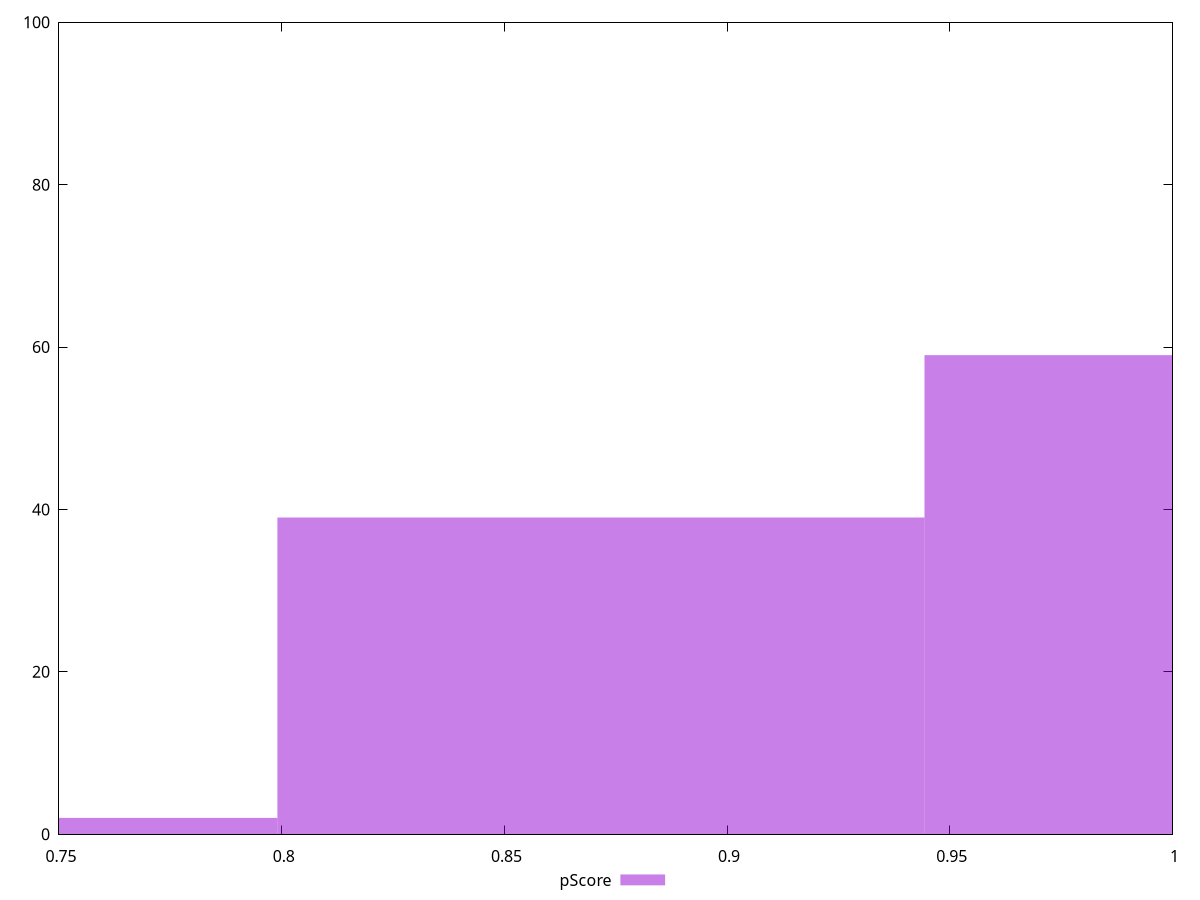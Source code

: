 reset

$pScore <<EOF
0.871676047709999 39
1.016955388994999 59
0.7263967064249992 2
EOF

set key outside below
set boxwidth 0.14527934128499984
set xrange [0.75:1]
set yrange [0:100]
set trange [0:100]
set style fill transparent solid 0.5 noborder
set terminal svg size 640, 490 enhanced background rgb 'white'
set output "report_00009_2021-02-08T22-37-41.559Z/unminified-javascript/samples/pages+cached/pScore/histogram.svg"

plot $pScore title "pScore" with boxes

reset
